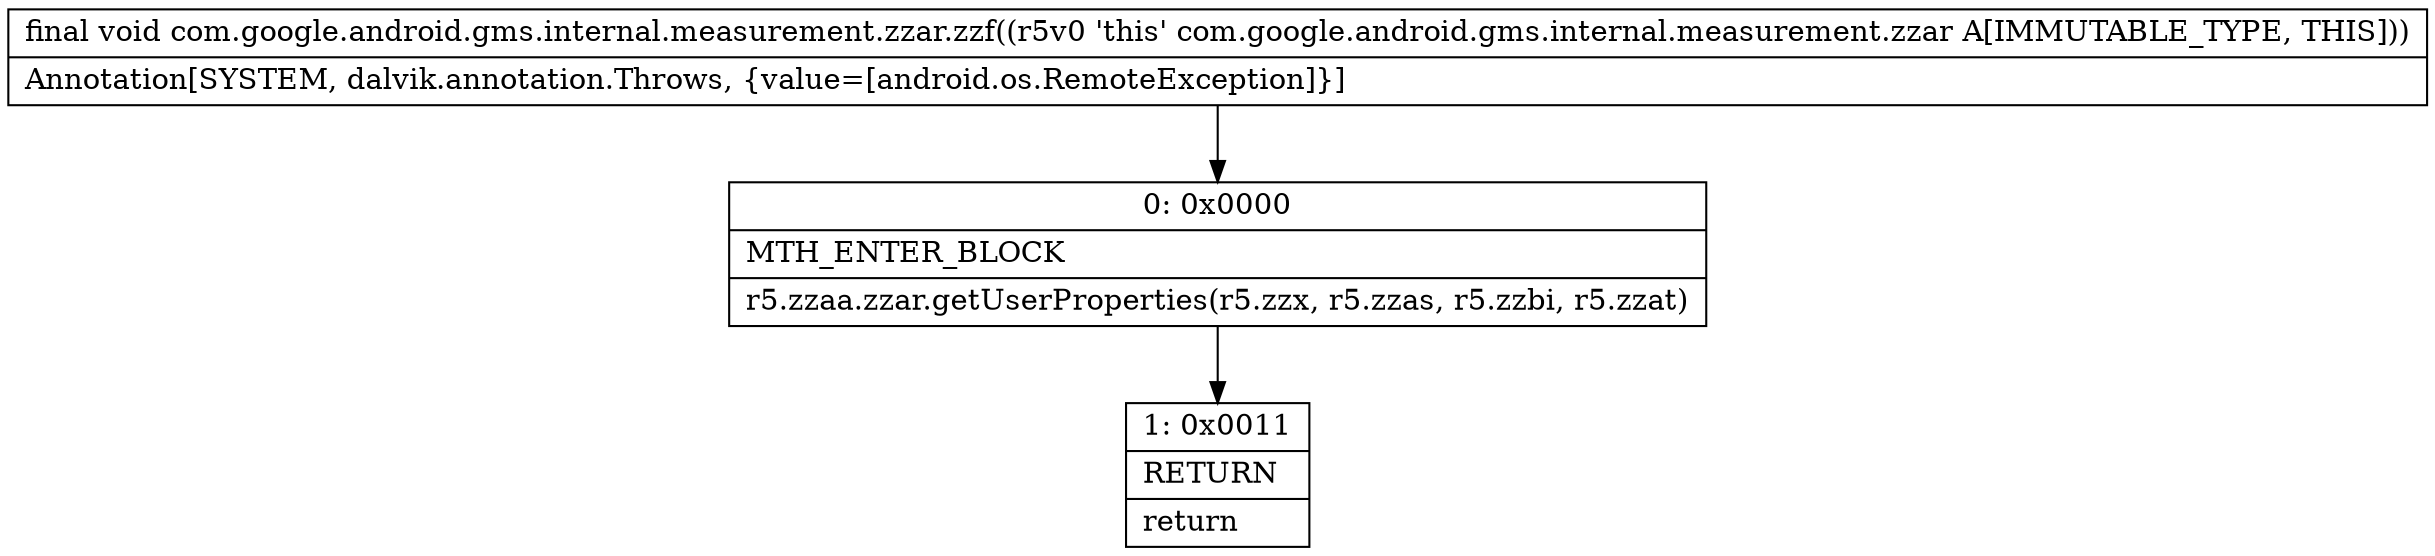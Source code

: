 digraph "CFG forcom.google.android.gms.internal.measurement.zzar.zzf()V" {
Node_0 [shape=record,label="{0\:\ 0x0000|MTH_ENTER_BLOCK\l|r5.zzaa.zzar.getUserProperties(r5.zzx, r5.zzas, r5.zzbi, r5.zzat)\l}"];
Node_1 [shape=record,label="{1\:\ 0x0011|RETURN\l|return\l}"];
MethodNode[shape=record,label="{final void com.google.android.gms.internal.measurement.zzar.zzf((r5v0 'this' com.google.android.gms.internal.measurement.zzar A[IMMUTABLE_TYPE, THIS]))  | Annotation[SYSTEM, dalvik.annotation.Throws, \{value=[android.os.RemoteException]\}]\l}"];
MethodNode -> Node_0;
Node_0 -> Node_1;
}

